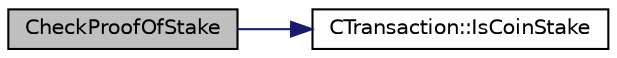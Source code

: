 digraph "CheckProofOfStake"
{
  edge [fontname="Helvetica",fontsize="10",labelfontname="Helvetica",labelfontsize="10"];
  node [fontname="Helvetica",fontsize="10",shape=record];
  rankdir="LR";
  Node12 [label="CheckProofOfStake",height=0.2,width=0.4,color="black", fillcolor="grey75", style="filled", fontcolor="black"];
  Node12 -> Node13 [color="midnightblue",fontsize="10",style="solid",fontname="Helvetica"];
  Node13 [label="CTransaction::IsCoinStake",height=0.2,width=0.4,color="black", fillcolor="white", style="filled",URL="$df/d43/class_c_transaction.html#ace4278a41a296d40dcf5fb2b9cf007ec"];
}
